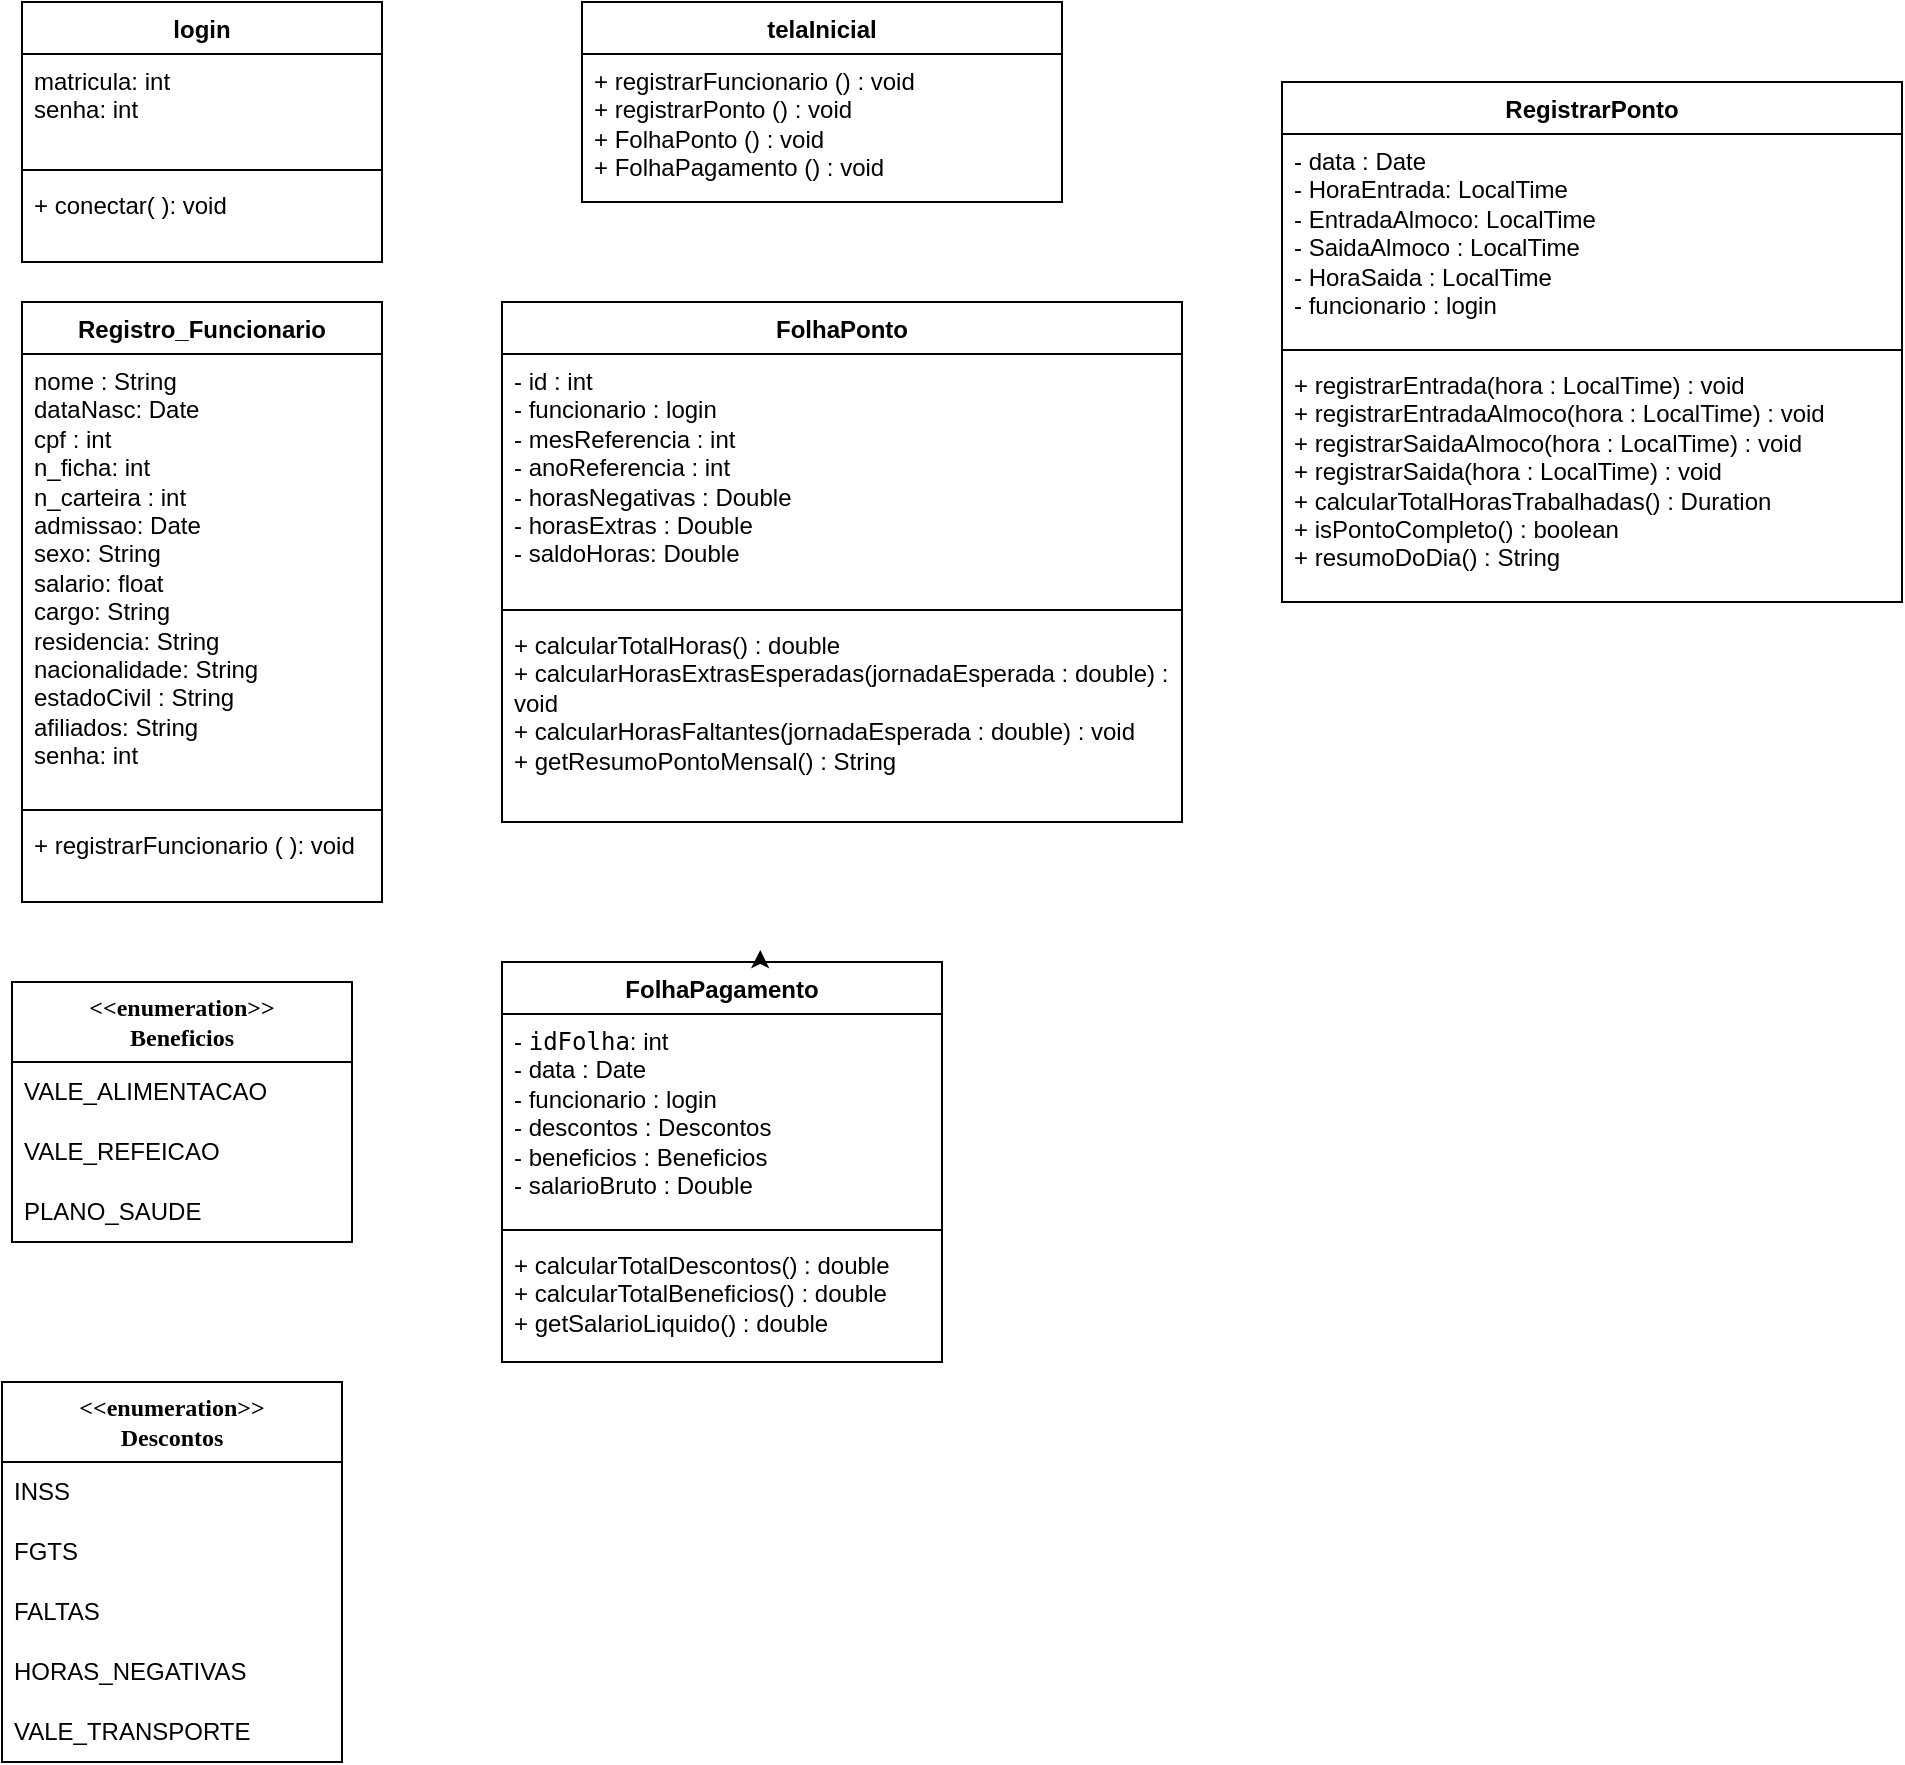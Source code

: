 <mxfile version="28.1.0">
  <diagram id="C5RBs43oDa-KdzZeNtuy" name="Page-1">
    <mxGraphModel dx="1802" dy="601" grid="1" gridSize="10" guides="1" tooltips="1" connect="1" arrows="1" fold="1" page="1" pageScale="1" pageWidth="827" pageHeight="1169" math="0" shadow="0">
      <root>
        <mxCell id="WIyWlLk6GJQsqaUBKTNV-0" />
        <mxCell id="WIyWlLk6GJQsqaUBKTNV-1" parent="WIyWlLk6GJQsqaUBKTNV-0" />
        <mxCell id="fYP-xoAzODDI70GAg0PN-0" value="Registro_Funcionario" style="swimlane;fontStyle=1;align=center;verticalAlign=top;childLayout=stackLayout;horizontal=1;startSize=26;horizontalStack=0;resizeParent=1;resizeParentMax=0;resizeLast=0;collapsible=1;marginBottom=0;whiteSpace=wrap;html=1;" vertex="1" parent="WIyWlLk6GJQsqaUBKTNV-1">
          <mxGeometry x="130" y="190" width="180" height="300" as="geometry" />
        </mxCell>
        <mxCell id="fYP-xoAzODDI70GAg0PN-1" value="nome : String&lt;div&gt;dataNasc: Date&lt;/div&gt;&lt;div&gt;&lt;div&gt;cpf : int&amp;nbsp;&lt;/div&gt;&lt;div&gt;n_ficha: int&lt;/div&gt;&lt;div&gt;n_carteira : int&lt;/div&gt;&lt;div&gt;admissao: Date&lt;/div&gt;&lt;div&gt;sexo: String&lt;/div&gt;&lt;div&gt;salario: float&lt;/div&gt;&lt;div&gt;cargo: String&lt;/div&gt;&lt;div&gt;residencia: String&lt;/div&gt;&lt;div&gt;nacionalidade: String&lt;/div&gt;&lt;div&gt;estadoCivil : String&lt;/div&gt;&lt;/div&gt;&lt;div&gt;afiliados: String&lt;/div&gt;&lt;div&gt;senha: int&lt;/div&gt;" style="text;strokeColor=none;fillColor=none;align=left;verticalAlign=top;spacingLeft=4;spacingRight=4;overflow=hidden;rotatable=0;points=[[0,0.5],[1,0.5]];portConstraint=eastwest;whiteSpace=wrap;html=1;" vertex="1" parent="fYP-xoAzODDI70GAg0PN-0">
          <mxGeometry y="26" width="180" height="224" as="geometry" />
        </mxCell>
        <mxCell id="fYP-xoAzODDI70GAg0PN-2" value="" style="line;strokeWidth=1;fillColor=none;align=left;verticalAlign=middle;spacingTop=-1;spacingLeft=3;spacingRight=3;rotatable=0;labelPosition=right;points=[];portConstraint=eastwest;strokeColor=inherit;" vertex="1" parent="fYP-xoAzODDI70GAg0PN-0">
          <mxGeometry y="250" width="180" height="8" as="geometry" />
        </mxCell>
        <mxCell id="fYP-xoAzODDI70GAg0PN-3" value="+ registrarFuncionario&amp;nbsp;( ): void" style="text;strokeColor=none;fillColor=none;align=left;verticalAlign=top;spacingLeft=4;spacingRight=4;overflow=hidden;rotatable=0;points=[[0,0.5],[1,0.5]];portConstraint=eastwest;whiteSpace=wrap;html=1;" vertex="1" parent="fYP-xoAzODDI70GAg0PN-0">
          <mxGeometry y="258" width="180" height="42" as="geometry" />
        </mxCell>
        <mxCell id="fYP-xoAzODDI70GAg0PN-4" value="login" style="swimlane;fontStyle=1;align=center;verticalAlign=top;childLayout=stackLayout;horizontal=1;startSize=26;horizontalStack=0;resizeParent=1;resizeParentMax=0;resizeLast=0;collapsible=1;marginBottom=0;whiteSpace=wrap;html=1;" vertex="1" parent="WIyWlLk6GJQsqaUBKTNV-1">
          <mxGeometry x="130" y="40" width="180" height="130" as="geometry" />
        </mxCell>
        <mxCell id="fYP-xoAzODDI70GAg0PN-5" value="matricula: int&lt;div&gt;senha: int&lt;/div&gt;" style="text;strokeColor=none;fillColor=none;align=left;verticalAlign=top;spacingLeft=4;spacingRight=4;overflow=hidden;rotatable=0;points=[[0,0.5],[1,0.5]];portConstraint=eastwest;whiteSpace=wrap;html=1;" vertex="1" parent="fYP-xoAzODDI70GAg0PN-4">
          <mxGeometry y="26" width="180" height="54" as="geometry" />
        </mxCell>
        <mxCell id="fYP-xoAzODDI70GAg0PN-6" value="" style="line;strokeWidth=1;fillColor=none;align=left;verticalAlign=middle;spacingTop=-1;spacingLeft=3;spacingRight=3;rotatable=0;labelPosition=right;points=[];portConstraint=eastwest;strokeColor=inherit;" vertex="1" parent="fYP-xoAzODDI70GAg0PN-4">
          <mxGeometry y="80" width="180" height="8" as="geometry" />
        </mxCell>
        <mxCell id="fYP-xoAzODDI70GAg0PN-7" value="+ conectar( ): void" style="text;strokeColor=none;fillColor=none;align=left;verticalAlign=top;spacingLeft=4;spacingRight=4;overflow=hidden;rotatable=0;points=[[0,0.5],[1,0.5]];portConstraint=eastwest;whiteSpace=wrap;html=1;" vertex="1" parent="fYP-xoAzODDI70GAg0PN-4">
          <mxGeometry y="88" width="180" height="42" as="geometry" />
        </mxCell>
        <mxCell id="fYP-xoAzODDI70GAg0PN-9" value="telaInicial" style="swimlane;fontStyle=1;align=center;verticalAlign=top;childLayout=stackLayout;horizontal=1;startSize=26;horizontalStack=0;resizeParent=1;resizeParentMax=0;resizeLast=0;collapsible=1;marginBottom=0;whiteSpace=wrap;html=1;" vertex="1" parent="WIyWlLk6GJQsqaUBKTNV-1">
          <mxGeometry x="410" y="40" width="240" height="100" as="geometry" />
        </mxCell>
        <mxCell id="fYP-xoAzODDI70GAg0PN-10" value="+ registrarFuncionario () : void&lt;div&gt;+ registrarPonto () : void&lt;/div&gt;&lt;div&gt;+ FolhaPonto () : void&lt;/div&gt;&lt;div&gt;+ FolhaPagamento () : void&lt;/div&gt;&lt;div&gt;&lt;div&gt;&lt;br&gt;&lt;/div&gt;&lt;/div&gt;" style="text;strokeColor=none;fillColor=none;align=left;verticalAlign=top;spacingLeft=4;spacingRight=4;overflow=hidden;rotatable=0;points=[[0,0.5],[1,0.5]];portConstraint=eastwest;whiteSpace=wrap;html=1;" vertex="1" parent="fYP-xoAzODDI70GAg0PN-9">
          <mxGeometry y="26" width="240" height="74" as="geometry" />
        </mxCell>
        <mxCell id="fYP-xoAzODDI70GAg0PN-11" value="FolhaPonto" style="swimlane;fontStyle=1;align=center;verticalAlign=top;childLayout=stackLayout;horizontal=1;startSize=26;horizontalStack=0;resizeParent=1;resizeParentMax=0;resizeLast=0;collapsible=1;marginBottom=0;whiteSpace=wrap;html=1;" vertex="1" parent="WIyWlLk6GJQsqaUBKTNV-1">
          <mxGeometry x="370" y="190" width="340" height="260" as="geometry" />
        </mxCell>
        <mxCell id="fYP-xoAzODDI70GAg0PN-12" value="&lt;div&gt;- id : int&lt;/div&gt;&lt;div&gt;- funcionario : login&lt;/div&gt;&lt;div&gt;- mesReferencia : int&lt;/div&gt;&lt;div&gt;- anoReferencia : int&lt;/div&gt;&lt;div&gt;&lt;span style=&quot;background-color: transparent; color: light-dark(rgb(0, 0, 0), rgb(255, 255, 255));&quot;&gt;- horasNegativas : Double&lt;/span&gt;&lt;/div&gt;&lt;div&gt;&lt;div&gt;&lt;span style=&quot;background-color: transparent; color: light-dark(rgb(0, 0, 0), rgb(255, 255, 255));&quot;&gt;- horasExtras : Double&lt;/span&gt;&lt;/div&gt;&lt;div&gt;&lt;span style=&quot;background-color: transparent; color: light-dark(rgb(0, 0, 0), rgb(255, 255, 255));&quot;&gt;-&amp;nbsp;&lt;/span&gt;&lt;span style=&quot;background-color: transparent; color: light-dark(rgb(0, 0, 0), rgb(255, 255, 255));&quot;&gt;saldoHoras: Double&lt;/span&gt;&lt;/div&gt;&lt;/div&gt;" style="text;strokeColor=none;fillColor=none;align=left;verticalAlign=top;spacingLeft=4;spacingRight=4;overflow=hidden;rotatable=0;points=[[0,0.5],[1,0.5]];portConstraint=eastwest;whiteSpace=wrap;html=1;" vertex="1" parent="fYP-xoAzODDI70GAg0PN-11">
          <mxGeometry y="26" width="340" height="124" as="geometry" />
        </mxCell>
        <mxCell id="fYP-xoAzODDI70GAg0PN-13" value="" style="line;strokeWidth=1;fillColor=none;align=left;verticalAlign=middle;spacingTop=-1;spacingLeft=3;spacingRight=3;rotatable=0;labelPosition=right;points=[];portConstraint=eastwest;strokeColor=inherit;" vertex="1" parent="fYP-xoAzODDI70GAg0PN-11">
          <mxGeometry y="150" width="340" height="8" as="geometry" />
        </mxCell>
        <mxCell id="fYP-xoAzODDI70GAg0PN-14" value="&lt;div&gt;+ calcularTotalHoras() : double&lt;/div&gt;&lt;div&gt;+ calcularHorasExtrasEsperadas(jornadaEsperada : double) : void&lt;/div&gt;&lt;div&gt;+ calcularHorasFaltantes(jornadaEsperada : double) : void&lt;/div&gt;&lt;div&gt;+ getResumoPontoMensal() : String&lt;/div&gt;" style="text;strokeColor=none;fillColor=none;align=left;verticalAlign=top;spacingLeft=4;spacingRight=4;overflow=hidden;rotatable=0;points=[[0,0.5],[1,0.5]];portConstraint=eastwest;whiteSpace=wrap;html=1;" vertex="1" parent="fYP-xoAzODDI70GAg0PN-11">
          <mxGeometry y="158" width="340" height="102" as="geometry" />
        </mxCell>
        <mxCell id="fYP-xoAzODDI70GAg0PN-15" value="RegistrarPonto" style="swimlane;fontStyle=1;align=center;verticalAlign=top;childLayout=stackLayout;horizontal=1;startSize=26;horizontalStack=0;resizeParent=1;resizeParentMax=0;resizeLast=0;collapsible=1;marginBottom=0;whiteSpace=wrap;html=1;" vertex="1" parent="WIyWlLk6GJQsqaUBKTNV-1">
          <mxGeometry x="760" y="80" width="310" height="260" as="geometry" />
        </mxCell>
        <mxCell id="fYP-xoAzODDI70GAg0PN-16" value="&lt;div&gt;- data :&amp;nbsp;&lt;span style=&quot;background-color: transparent; color: light-dark(rgb(0, 0, 0), rgb(255, 255, 255));&quot;&gt;Date&lt;/span&gt;&lt;/div&gt;&lt;div&gt;- HoraEntrada: LocalTime&lt;/div&gt;&lt;div&gt;- EntradaAlmoco: LocalTime&lt;/div&gt;&lt;div&gt;- SaidaAlmoco : LocalTime&lt;/div&gt;&lt;div&gt;- HoraSaida : LocalTime&lt;/div&gt;&lt;div&gt;- funcionario : login&lt;/div&gt;" style="text;strokeColor=none;fillColor=none;align=left;verticalAlign=top;spacingLeft=4;spacingRight=4;overflow=hidden;rotatable=0;points=[[0,0.5],[1,0.5]];portConstraint=eastwest;whiteSpace=wrap;html=1;" vertex="1" parent="fYP-xoAzODDI70GAg0PN-15">
          <mxGeometry y="26" width="310" height="104" as="geometry" />
        </mxCell>
        <mxCell id="fYP-xoAzODDI70GAg0PN-17" value="" style="line;strokeWidth=1;fillColor=none;align=left;verticalAlign=middle;spacingTop=-1;spacingLeft=3;spacingRight=3;rotatable=0;labelPosition=right;points=[];portConstraint=eastwest;strokeColor=inherit;" vertex="1" parent="fYP-xoAzODDI70GAg0PN-15">
          <mxGeometry y="130" width="310" height="8" as="geometry" />
        </mxCell>
        <mxCell id="fYP-xoAzODDI70GAg0PN-18" value="&lt;div&gt;+ registrarEntrada(hora : LocalTime) : void&lt;/div&gt;&lt;div&gt;+ registrarEntradaAlmoco(hora : LocalTime) : void&lt;/div&gt;&lt;div&gt;+ registrarSaidaAlmoco(hora : LocalTime) : void&lt;/div&gt;&lt;div&gt;+ registrarSaida(hora : LocalTime) : void&lt;/div&gt;&lt;div&gt;+ calcularTotalHorasTrabalhadas() : Duration&lt;/div&gt;&lt;div&gt;&lt;span style=&quot;background-color: transparent; color: light-dark(rgb(0, 0, 0), rgb(255, 255, 255));&quot;&gt;+ isPontoCompleto() : boolean&lt;/span&gt;&lt;/div&gt;&lt;div&gt;+ resumoDoDia() : String&lt;/div&gt;" style="text;strokeColor=none;fillColor=none;align=left;verticalAlign=top;spacingLeft=4;spacingRight=4;overflow=hidden;rotatable=0;points=[[0,0.5],[1,0.5]];portConstraint=eastwest;whiteSpace=wrap;html=1;" vertex="1" parent="fYP-xoAzODDI70GAg0PN-15">
          <mxGeometry y="138" width="310" height="122" as="geometry" />
        </mxCell>
        <mxCell id="fYP-xoAzODDI70GAg0PN-19" value="FolhaPagamento" style="swimlane;fontStyle=1;align=center;verticalAlign=top;childLayout=stackLayout;horizontal=1;startSize=26;horizontalStack=0;resizeParent=1;resizeParentMax=0;resizeLast=0;collapsible=1;marginBottom=0;whiteSpace=wrap;html=1;" vertex="1" parent="WIyWlLk6GJQsqaUBKTNV-1">
          <mxGeometry x="370" y="520" width="220" height="200" as="geometry" />
        </mxCell>
        <mxCell id="fYP-xoAzODDI70GAg0PN-20" value="-&amp;nbsp;&lt;code data-end=&quot;777&quot; data-start=&quot;768&quot;&gt;idFolha&lt;/code&gt;: int&lt;div&gt;- data : Date&lt;/div&gt;&lt;div&gt;- funcionario : login&lt;/div&gt;&lt;div&gt;&lt;span style=&quot;background-color: transparent; color: light-dark(rgb(0, 0, 0), rgb(255, 255, 255));&quot;&gt;- descontos : Descontos&lt;/span&gt;&lt;/div&gt;&lt;div&gt;- beneficios : Beneficios&lt;/div&gt;&lt;div&gt;- salarioBruto : Double&lt;/div&gt;" style="text;strokeColor=none;fillColor=none;align=left;verticalAlign=top;spacingLeft=4;spacingRight=4;overflow=hidden;rotatable=0;points=[[0,0.5],[1,0.5]];portConstraint=eastwest;whiteSpace=wrap;html=1;" vertex="1" parent="fYP-xoAzODDI70GAg0PN-19">
          <mxGeometry y="26" width="220" height="104" as="geometry" />
        </mxCell>
        <mxCell id="fYP-xoAzODDI70GAg0PN-21" value="" style="line;strokeWidth=1;fillColor=none;align=left;verticalAlign=middle;spacingTop=-1;spacingLeft=3;spacingRight=3;rotatable=0;labelPosition=right;points=[];portConstraint=eastwest;strokeColor=inherit;" vertex="1" parent="fYP-xoAzODDI70GAg0PN-19">
          <mxGeometry y="130" width="220" height="8" as="geometry" />
        </mxCell>
        <mxCell id="fYP-xoAzODDI70GAg0PN-22" value="" style="line;strokeWidth=1;fillColor=none;align=left;verticalAlign=middle;spacingTop=-1;spacingLeft=3;spacingRight=3;rotatable=0;labelPosition=right;points=[];portConstraint=eastwest;strokeColor=inherit;" vertex="1" parent="fYP-xoAzODDI70GAg0PN-19">
          <mxGeometry y="138" width="220" as="geometry" />
        </mxCell>
        <mxCell id="fYP-xoAzODDI70GAg0PN-23" value="&lt;div&gt;+ calcularTotalDescontos() : double&lt;/div&gt;&lt;div&gt;+ calcularTotalBeneficios() : double&lt;/div&gt;&lt;div&gt;+ getSalarioLiquido() : double&lt;/div&gt;" style="text;strokeColor=none;fillColor=none;align=left;verticalAlign=top;spacingLeft=4;spacingRight=4;overflow=hidden;rotatable=0;points=[[0,0.5],[1,0.5]];portConstraint=eastwest;whiteSpace=wrap;html=1;" vertex="1" parent="fYP-xoAzODDI70GAg0PN-19">
          <mxGeometry y="138" width="220" height="62" as="geometry" />
        </mxCell>
        <mxCell id="fYP-xoAzODDI70GAg0PN-24" style="edgeStyle=orthogonalEdgeStyle;rounded=0;orthogonalLoop=1;jettySize=auto;html=1;exitX=0.5;exitY=0;exitDx=0;exitDy=0;entryX=0.587;entryY=-0.03;entryDx=0;entryDy=0;entryPerimeter=0;" edge="1" parent="WIyWlLk6GJQsqaUBKTNV-1" source="fYP-xoAzODDI70GAg0PN-19" target="fYP-xoAzODDI70GAg0PN-19">
          <mxGeometry relative="1" as="geometry" />
        </mxCell>
        <mxCell id="fYP-xoAzODDI70GAg0PN-25" value="&lt;span style=&quot;font-family: Tahoma; font-weight: 700;&quot;&gt;&amp;lt;&amp;lt;enumeration&amp;gt;&amp;gt;&lt;/span&gt;&lt;div style=&quot;font-family: Tahoma; font-weight: 700;&quot;&gt;Beneficios&lt;/div&gt;" style="swimlane;fontStyle=0;childLayout=stackLayout;horizontal=1;startSize=40;horizontalStack=0;resizeParent=1;resizeParentMax=0;resizeLast=0;collapsible=1;marginBottom=0;whiteSpace=wrap;html=1;" vertex="1" parent="WIyWlLk6GJQsqaUBKTNV-1">
          <mxGeometry x="125" y="530" width="170" height="130" as="geometry" />
        </mxCell>
        <mxCell id="fYP-xoAzODDI70GAg0PN-26" value="VALE_ALIMENTACAO" style="text;strokeColor=none;fillColor=none;align=left;verticalAlign=middle;spacingLeft=4;spacingRight=4;overflow=hidden;points=[[0,0.5],[1,0.5]];portConstraint=eastwest;rotatable=0;whiteSpace=wrap;html=1;" vertex="1" parent="fYP-xoAzODDI70GAg0PN-25">
          <mxGeometry y="40" width="170" height="30" as="geometry" />
        </mxCell>
        <mxCell id="fYP-xoAzODDI70GAg0PN-27" value="VALE_REFEICAO" style="text;strokeColor=none;fillColor=none;align=left;verticalAlign=middle;spacingLeft=4;spacingRight=4;overflow=hidden;points=[[0,0.5],[1,0.5]];portConstraint=eastwest;rotatable=0;whiteSpace=wrap;html=1;" vertex="1" parent="fYP-xoAzODDI70GAg0PN-25">
          <mxGeometry y="70" width="170" height="30" as="geometry" />
        </mxCell>
        <mxCell id="fYP-xoAzODDI70GAg0PN-28" value="PLANO_SAUDE" style="text;strokeColor=none;fillColor=none;align=left;verticalAlign=middle;spacingLeft=4;spacingRight=4;overflow=hidden;points=[[0,0.5],[1,0.5]];portConstraint=eastwest;rotatable=0;whiteSpace=wrap;html=1;" vertex="1" parent="fYP-xoAzODDI70GAg0PN-25">
          <mxGeometry y="100" width="170" height="30" as="geometry" />
        </mxCell>
        <mxCell id="fYP-xoAzODDI70GAg0PN-29" value="&lt;span style=&quot;font-family: Tahoma; font-weight: 700;&quot;&gt;&amp;lt;&amp;lt;enumeration&amp;gt;&amp;gt;&lt;/span&gt;&lt;div style=&quot;font-family: Tahoma; font-weight: 700;&quot;&gt;Descontos&lt;/div&gt;" style="swimlane;fontStyle=0;childLayout=stackLayout;horizontal=1;startSize=40;horizontalStack=0;resizeParent=1;resizeParentMax=0;resizeLast=0;collapsible=1;marginBottom=0;whiteSpace=wrap;html=1;" vertex="1" parent="WIyWlLk6GJQsqaUBKTNV-1">
          <mxGeometry x="120" y="730" width="170" height="190" as="geometry" />
        </mxCell>
        <mxCell id="fYP-xoAzODDI70GAg0PN-30" value="INSS" style="text;strokeColor=none;fillColor=none;align=left;verticalAlign=middle;spacingLeft=4;spacingRight=4;overflow=hidden;points=[[0,0.5],[1,0.5]];portConstraint=eastwest;rotatable=0;whiteSpace=wrap;html=1;" vertex="1" parent="fYP-xoAzODDI70GAg0PN-29">
          <mxGeometry y="40" width="170" height="30" as="geometry" />
        </mxCell>
        <mxCell id="fYP-xoAzODDI70GAg0PN-31" value="FGTS" style="text;strokeColor=none;fillColor=none;align=left;verticalAlign=middle;spacingLeft=4;spacingRight=4;overflow=hidden;points=[[0,0.5],[1,0.5]];portConstraint=eastwest;rotatable=0;whiteSpace=wrap;html=1;" vertex="1" parent="fYP-xoAzODDI70GAg0PN-29">
          <mxGeometry y="70" width="170" height="30" as="geometry" />
        </mxCell>
        <mxCell id="fYP-xoAzODDI70GAg0PN-32" value="FALTAS" style="text;strokeColor=none;fillColor=none;align=left;verticalAlign=middle;spacingLeft=4;spacingRight=4;overflow=hidden;points=[[0,0.5],[1,0.5]];portConstraint=eastwest;rotatable=0;whiteSpace=wrap;html=1;" vertex="1" parent="fYP-xoAzODDI70GAg0PN-29">
          <mxGeometry y="100" width="170" height="30" as="geometry" />
        </mxCell>
        <mxCell id="fYP-xoAzODDI70GAg0PN-33" value="HORAS_NEGATIVAS" style="text;strokeColor=none;fillColor=none;align=left;verticalAlign=middle;spacingLeft=4;spacingRight=4;overflow=hidden;points=[[0,0.5],[1,0.5]];portConstraint=eastwest;rotatable=0;whiteSpace=wrap;html=1;" vertex="1" parent="fYP-xoAzODDI70GAg0PN-29">
          <mxGeometry y="130" width="170" height="30" as="geometry" />
        </mxCell>
        <mxCell id="fYP-xoAzODDI70GAg0PN-34" value="VALE_TRANSPORTE" style="text;strokeColor=none;fillColor=none;align=left;verticalAlign=middle;spacingLeft=4;spacingRight=4;overflow=hidden;points=[[0,0.5],[1,0.5]];portConstraint=eastwest;rotatable=0;whiteSpace=wrap;html=1;" vertex="1" parent="fYP-xoAzODDI70GAg0PN-29">
          <mxGeometry y="160" width="170" height="30" as="geometry" />
        </mxCell>
      </root>
    </mxGraphModel>
  </diagram>
</mxfile>
